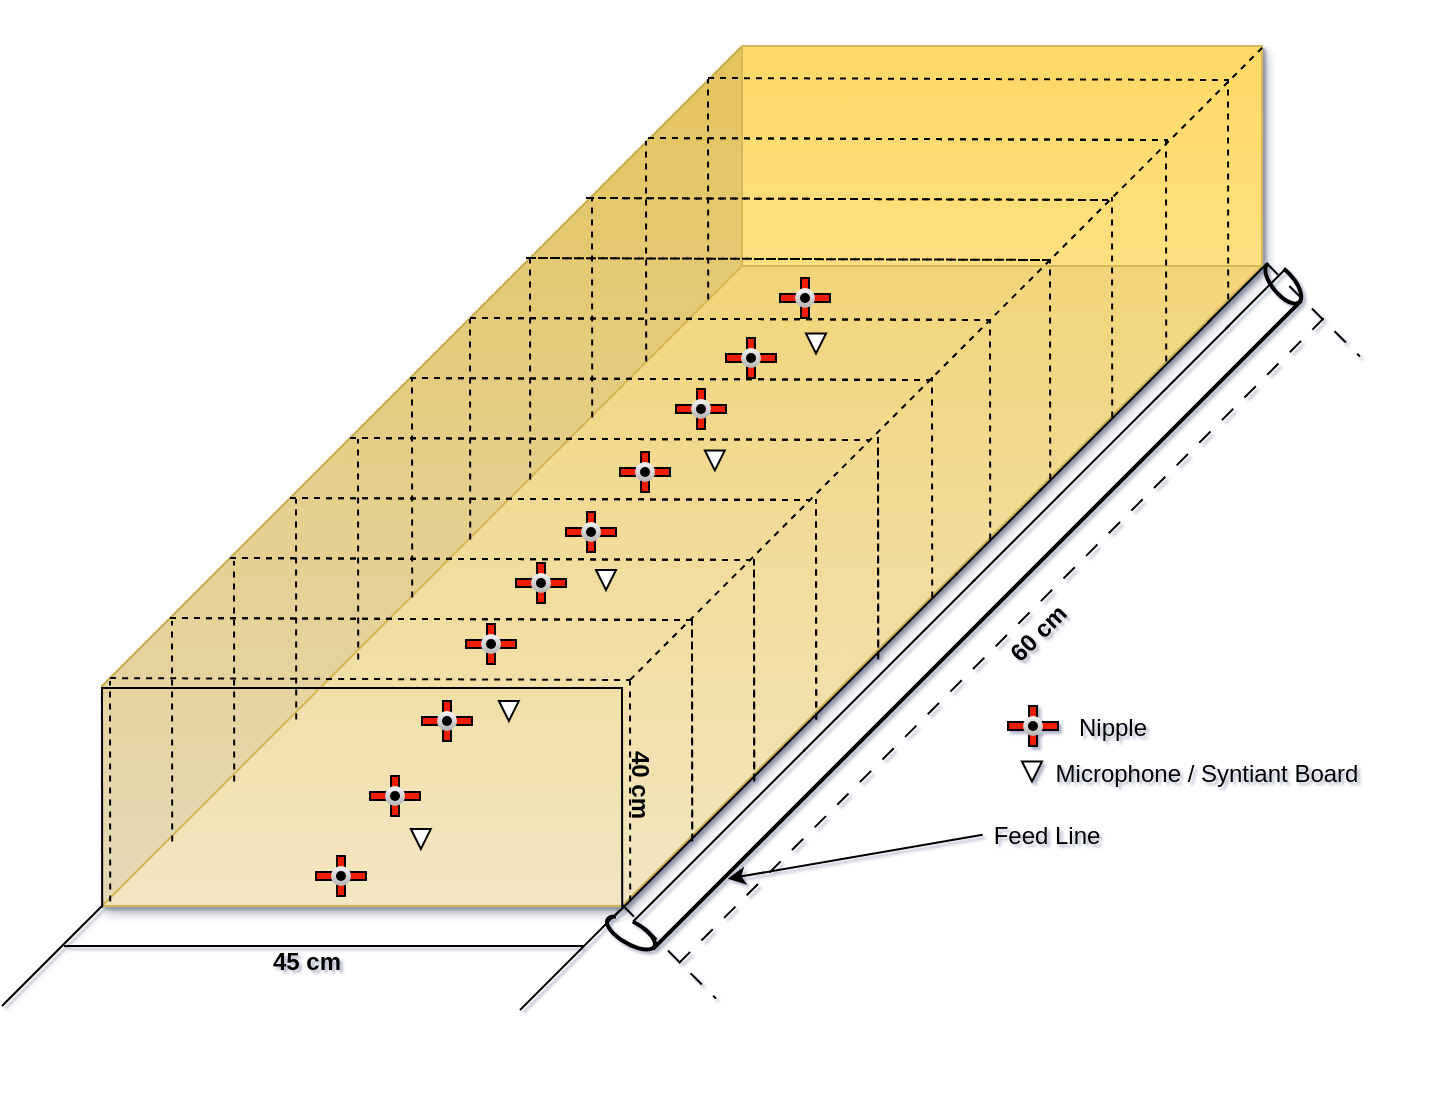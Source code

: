 <mxfile version="24.6.4" type="github">
  <diagram name="Page-1" id="SOSvXahRQ6l2BedBnHbG">
    <mxGraphModel dx="1985" dy="638" grid="1" gridSize="10" guides="1" tooltips="1" connect="1" arrows="1" fold="1" page="1" pageScale="1" pageWidth="850" pageHeight="1100" background="none" math="0" shadow="1">
      <root>
        <mxCell id="0" />
        <mxCell id="1" parent="0" />
        <mxCell id="860pqsq6lppdpDvW1BqC-2" value="&lt;div&gt;&lt;br&gt;&lt;/div&gt;&lt;div&gt;&lt;br&gt;&lt;/div&gt;&lt;div&gt;&lt;br&gt;&lt;/div&gt;&lt;div&gt;&lt;br&gt;&lt;/div&gt;" style="shape=cube;boundedLbl=1;backgroundOutline=1;darkOpacity=0.05;darkOpacity2=0.1;size=320;flipV=1;direction=east;textShadow=0;labelBorderColor=none;labelBackgroundColor=default;noLabel=1;html=1;whiteSpace=wrap;textOpacity=0;spacingTop=13;fillColor=#fff2cc;strokeColor=#d6b656;gradientColor=#ffd966;strokeWidth=1;shadow=1;fillStyle=auto;perimeterSpacing=0;" vertex="1" parent="1">
          <mxGeometry x="-470" y="110" width="580" height="430" as="geometry" />
        </mxCell>
        <mxCell id="860pqsq6lppdpDvW1BqC-8" value="" style="shape=partialRectangle;whiteSpace=wrap;html=1;right=0;top=0;bottom=0;fillColor=none;routingCenterX=-0.5;direction=south;rotation=-45;" vertex="1" parent="1">
          <mxGeometry x="-190" y="510" width="60" height="90" as="geometry" />
        </mxCell>
        <mxCell id="860pqsq6lppdpDvW1BqC-27" value="" style="shape=partialRectangle;whiteSpace=wrap;html=1;right=0;top=0;bottom=0;fillColor=none;routingCenterX=-0.5;direction=south;rotation=-45;" vertex="1" parent="1">
          <mxGeometry x="-147" y="467" width="60" height="90" as="geometry" />
        </mxCell>
        <mxCell id="860pqsq6lppdpDvW1BqC-28" value="" style="shape=partialRectangle;whiteSpace=wrap;html=1;right=0;top=0;bottom=0;fillColor=none;routingCenterX=-0.5;direction=south;rotation=-45;" vertex="1" parent="1">
          <mxGeometry x="-105" y="425" width="60" height="90" as="geometry" />
        </mxCell>
        <mxCell id="860pqsq6lppdpDvW1BqC-29" value="" style="shape=partialRectangle;whiteSpace=wrap;html=1;right=0;top=0;bottom=0;fillColor=none;routingCenterX=-0.5;direction=south;rotation=-45;" vertex="1" parent="1">
          <mxGeometry x="-62" y="382" width="60" height="90" as="geometry" />
        </mxCell>
        <mxCell id="860pqsq6lppdpDvW1BqC-30" value="" style="shape=partialRectangle;whiteSpace=wrap;html=1;right=0;top=0;bottom=0;fillColor=none;routingCenterX=-0.5;direction=south;rotation=-45;" vertex="1" parent="1">
          <mxGeometry x="-20" y="340" width="60" height="90" as="geometry" />
        </mxCell>
        <mxCell id="860pqsq6lppdpDvW1BqC-31" value="" style="shape=partialRectangle;whiteSpace=wrap;html=1;right=0;top=0;bottom=0;fillColor=none;routingCenterX=-0.5;direction=south;rotation=-45;" vertex="1" parent="1">
          <mxGeometry x="22" y="298" width="60" height="90" as="geometry" />
        </mxCell>
        <mxCell id="860pqsq6lppdpDvW1BqC-32" value="" style="shape=partialRectangle;whiteSpace=wrap;html=1;right=0;top=0;bottom=0;fillColor=none;routingCenterX=-0.5;direction=south;rotation=-45;" vertex="1" parent="1">
          <mxGeometry x="65" y="255" width="60" height="90" as="geometry" />
        </mxCell>
        <mxCell id="860pqsq6lppdpDvW1BqC-34" value="" style="shape=partialRectangle;whiteSpace=wrap;html=1;right=0;top=0;bottom=0;fillColor=none;routingCenterX=-0.5;direction=south;rotation=-45;" vertex="1" parent="1">
          <mxGeometry x="-181" y="513" width="60" height="90" as="geometry" />
        </mxCell>
        <mxCell id="860pqsq6lppdpDvW1BqC-35" value="" style="shape=partialRectangle;whiteSpace=wrap;html=1;right=0;top=0;bottom=0;fillColor=none;routingCenterX=-0.5;direction=south;rotation=-45;" vertex="1" parent="1">
          <mxGeometry x="-138" y="470" width="60" height="90" as="geometry" />
        </mxCell>
        <mxCell id="860pqsq6lppdpDvW1BqC-36" value="" style="shape=partialRectangle;whiteSpace=wrap;html=1;right=0;top=0;bottom=0;fillColor=none;routingCenterX=-0.5;direction=south;rotation=-45;" vertex="1" parent="1">
          <mxGeometry x="-96" y="428" width="60" height="90" as="geometry" />
        </mxCell>
        <mxCell id="860pqsq6lppdpDvW1BqC-37" value="" style="shape=partialRectangle;whiteSpace=wrap;html=1;right=0;top=0;bottom=0;fillColor=none;routingCenterX=-0.5;direction=south;rotation=-45;" vertex="1" parent="1">
          <mxGeometry x="-53" y="385" width="60" height="90" as="geometry" />
        </mxCell>
        <mxCell id="860pqsq6lppdpDvW1BqC-38" value="" style="shape=partialRectangle;whiteSpace=wrap;html=1;right=0;top=0;bottom=0;fillColor=none;routingCenterX=-0.5;direction=south;rotation=-45;" vertex="1" parent="1">
          <mxGeometry x="-11" y="343" width="60" height="90" as="geometry" />
        </mxCell>
        <mxCell id="860pqsq6lppdpDvW1BqC-39" value="" style="shape=partialRectangle;whiteSpace=wrap;html=1;right=0;top=0;bottom=0;fillColor=none;routingCenterX=-0.5;direction=south;rotation=-45;" vertex="1" parent="1">
          <mxGeometry x="31" y="301" width="60" height="90" as="geometry" />
        </mxCell>
        <mxCell id="860pqsq6lppdpDvW1BqC-40" value="" style="shape=partialRectangle;whiteSpace=wrap;html=1;right=0;top=0;bottom=0;fillColor=none;routingCenterX=-0.5;direction=south;rotation=-45;" vertex="1" parent="1">
          <mxGeometry x="74" y="258" width="60" height="90" as="geometry" />
        </mxCell>
        <mxCell id="860pqsq6lppdpDvW1BqC-41" value="" style="shape=partialRectangle;whiteSpace=wrap;html=1;right=0;top=0;bottom=0;fillColor=none;routingCenterX=-0.5;direction=south;rotation=-45;" vertex="1" parent="1">
          <mxGeometry x="119" y="223" width="41" height="93" as="geometry" />
        </mxCell>
        <mxCell id="860pqsq6lppdpDvW1BqC-42" value="" style="verticalLabelPosition=bottom;verticalAlign=top;html=1;shape=mxgraph.basic.arc;startAngle=0.225;endAngle=0.106;rotation=-60;strokeWidth=2;" vertex="1" parent="1">
          <mxGeometry x="-211" y="540" width="11" height="27" as="geometry" />
        </mxCell>
        <mxCell id="860pqsq6lppdpDvW1BqC-51" value="" style="shape=partialRectangle;whiteSpace=wrap;html=1;right=0;top=0;bottom=0;fillColor=none;routingCenterX=-0.5;direction=south;rotation=-45;" vertex="1" parent="1">
          <mxGeometry x="110" y="220" width="41" height="93" as="geometry" />
        </mxCell>
        <mxCell id="860pqsq6lppdpDvW1BqC-71" value="" style="verticalLabelPosition=bottom;verticalAlign=top;html=1;shape=mxgraph.basic.arc;startAngle=0.176;endAngle=0.019;rotation=-40;direction=east;flipV=0;flipH=0;fillColor=#000000;gradientColor=none;labelBorderColor=default;labelBackgroundColor=none;textShadow=0;fontStyle=0;strokeWidth=2;" vertex="1" parent="1">
          <mxGeometry x="115.15" y="216.37" width="11" height="24.68" as="geometry" />
        </mxCell>
        <mxCell id="860pqsq6lppdpDvW1BqC-81" value="" style="line;strokeWidth=2;html=1;rotation=-45;" vertex="1" parent="1">
          <mxGeometry x="-261.74" y="368.46" width="458.56" height="62" as="geometry" />
        </mxCell>
        <mxCell id="860pqsq6lppdpDvW1BqC-84" value="" style="endArrow=none;html=1;rounded=0;" edge="1" parent="1">
          <mxGeometry width="50" height="50" relative="1" as="geometry">
            <mxPoint x="-520" y="590" as="sourcePoint" />
            <mxPoint x="-470" y="540" as="targetPoint" />
          </mxGeometry>
        </mxCell>
        <mxCell id="860pqsq6lppdpDvW1BqC-87" value="" style="endArrow=none;html=1;rounded=0;" edge="1" parent="1">
          <mxGeometry width="50" height="50" relative="1" as="geometry">
            <mxPoint x="-261" y="592" as="sourcePoint" />
            <mxPoint x="-211" y="542" as="targetPoint" />
          </mxGeometry>
        </mxCell>
        <mxCell id="860pqsq6lppdpDvW1BqC-89" value="" style="endArrow=none;html=1;rounded=0;" edge="1" parent="1">
          <mxGeometry width="50" height="50" relative="1" as="geometry">
            <mxPoint x="-489" y="560" as="sourcePoint" />
            <mxPoint x="-229" y="560" as="targetPoint" />
          </mxGeometry>
        </mxCell>
        <mxCell id="860pqsq6lppdpDvW1BqC-90" value="&lt;b&gt;45 cm&lt;br&gt;&lt;/b&gt;" style="text;html=1;align=center;verticalAlign=middle;resizable=0;points=[];autosize=1;strokeColor=none;fillColor=none;" vertex="1" parent="1">
          <mxGeometry x="-398" y="553" width="60" height="30" as="geometry" />
        </mxCell>
        <mxCell id="860pqsq6lppdpDvW1BqC-92" value="" style="endArrow=none;html=1;rounded=0;entryX=0.707;entryY=0.996;entryDx=0;entryDy=0;entryPerimeter=0;" edge="1" parent="1">
          <mxGeometry width="50" height="50" relative="1" as="geometry">
            <mxPoint x="-209.89" y="540.74" as="sourcePoint" />
            <mxPoint x="-210.0" y="430.46" as="targetPoint" />
          </mxGeometry>
        </mxCell>
        <mxCell id="860pqsq6lppdpDvW1BqC-94" value="" style="endArrow=none;html=1;rounded=0;" edge="1" parent="1">
          <mxGeometry width="50" height="50" relative="1" as="geometry">
            <mxPoint x="-470" y="431" as="sourcePoint" />
            <mxPoint x="-210" y="431" as="targetPoint" />
          </mxGeometry>
        </mxCell>
        <mxCell id="860pqsq6lppdpDvW1BqC-95" value="" style="endArrow=none;html=1;rounded=0;entryX=0.707;entryY=0.996;entryDx=0;entryDy=0;entryPerimeter=0;" edge="1" parent="1">
          <mxGeometry width="50" height="50" relative="1" as="geometry">
            <mxPoint x="-469.89" y="540.74" as="sourcePoint" />
            <mxPoint x="-470.0" y="430.46" as="targetPoint" />
          </mxGeometry>
        </mxCell>
        <mxCell id="860pqsq6lppdpDvW1BqC-96" value="&lt;b&gt;40 cm&lt;br&gt;&lt;/b&gt;" style="text;html=1;align=center;verticalAlign=middle;resizable=0;points=[];autosize=1;strokeColor=none;fillColor=none;rotation=90;" vertex="1" parent="1">
          <mxGeometry x="-231" y="464" width="60" height="30" as="geometry" />
        </mxCell>
        <mxCell id="860pqsq6lppdpDvW1BqC-97" value="" style="line;strokeWidth=1;html=1;rotation=-45;dashed=1;dashPattern=8 8;" vertex="1" parent="1">
          <mxGeometry x="-248.74" y="375.46" width="458.56" height="62" as="geometry" />
        </mxCell>
        <mxCell id="860pqsq6lppdpDvW1BqC-98" value="" style="line;strokeWidth=1;html=1;rotation=-45;dashed=1;dashPattern=8 8;direction=south;" vertex="1" parent="1">
          <mxGeometry x="-244.74" y="529.99" width="116.8" height="66" as="geometry" />
        </mxCell>
        <mxCell id="860pqsq6lppdpDvW1BqC-99" value="" style="line;strokeWidth=1;html=1;rotation=-45;dashed=1;dashPattern=8 8;direction=south;" vertex="1" parent="1">
          <mxGeometry x="77.26" y="208.99" width="116.8" height="66" as="geometry" />
        </mxCell>
        <mxCell id="860pqsq6lppdpDvW1BqC-100" value="&lt;b&gt;60 cm&lt;br&gt;&lt;/b&gt;" style="text;html=1;align=center;verticalAlign=middle;resizable=0;points=[];autosize=1;strokeColor=none;fillColor=none;rotation=-45;" vertex="1" parent="1">
          <mxGeometry x="-32" y="389" width="60" height="30" as="geometry" />
        </mxCell>
        <mxCell id="860pqsq6lppdpDvW1BqC-104" value="" style="endArrow=none;html=1;rounded=0;dashed=1;entryX=0;entryY=0.5;entryDx=0;entryDy=0;entryPerimeter=0;exitX=0.007;exitY=0.265;exitDx=0;exitDy=0;exitPerimeter=0;" edge="1" parent="1" source="860pqsq6lppdpDvW1BqC-2" target="860pqsq6lppdpDvW1BqC-127">
          <mxGeometry width="50" height="50" relative="1" as="geometry">
            <mxPoint x="-462" y="424" as="sourcePoint" />
            <mxPoint x="-331" y="424" as="targetPoint" />
          </mxGeometry>
        </mxCell>
        <mxCell id="860pqsq6lppdpDvW1BqC-127" value="" style="line;strokeWidth=1;html=1;rotation=-45;dashed=1;" vertex="1" parent="1">
          <mxGeometry x="-271.57" y="237.66" width="447.82" height="62" as="geometry" />
        </mxCell>
        <mxCell id="860pqsq6lppdpDvW1BqC-128" value="" style="endArrow=none;html=1;rounded=0;entryX=0.707;entryY=0.996;entryDx=0;entryDy=0;entryPerimeter=0;dashed=1;" edge="1" parent="1">
          <mxGeometry width="50" height="50" relative="1" as="geometry">
            <mxPoint x="-205.89" y="537.74" as="sourcePoint" />
            <mxPoint x="-206.0" y="427.46" as="targetPoint" />
          </mxGeometry>
        </mxCell>
        <mxCell id="860pqsq6lppdpDvW1BqC-129" value="" style="endArrow=none;html=1;rounded=0;dashed=1;entryX=0;entryY=0.5;entryDx=0;entryDy=0;entryPerimeter=0;exitX=0.007;exitY=0.265;exitDx=0;exitDy=0;exitPerimeter=0;" edge="1" parent="1">
          <mxGeometry width="50" height="50" relative="1" as="geometry">
            <mxPoint x="-436" y="396" as="sourcePoint" />
            <mxPoint x="-176" y="397" as="targetPoint" />
          </mxGeometry>
        </mxCell>
        <mxCell id="860pqsq6lppdpDvW1BqC-131" value="" style="endArrow=none;html=1;rounded=0;dashed=1;entryX=0;entryY=0.5;entryDx=0;entryDy=0;entryPerimeter=0;exitX=0.007;exitY=0.265;exitDx=0;exitDy=0;exitPerimeter=0;" edge="1" parent="1">
          <mxGeometry width="50" height="50" relative="1" as="geometry">
            <mxPoint x="-436" y="396" as="sourcePoint" />
            <mxPoint x="-176" y="397" as="targetPoint" />
          </mxGeometry>
        </mxCell>
        <mxCell id="860pqsq6lppdpDvW1BqC-132" value="" style="endArrow=none;html=1;rounded=0;dashed=1;entryX=0;entryY=0.5;entryDx=0;entryDy=0;entryPerimeter=0;exitX=0.007;exitY=0.265;exitDx=0;exitDy=0;exitPerimeter=0;" edge="1" parent="1">
          <mxGeometry width="50" height="50" relative="1" as="geometry">
            <mxPoint x="-406" y="366" as="sourcePoint" />
            <mxPoint x="-146" y="367" as="targetPoint" />
          </mxGeometry>
        </mxCell>
        <mxCell id="860pqsq6lppdpDvW1BqC-133" value="" style="endArrow=none;html=1;rounded=0;dashed=1;entryX=0;entryY=0.5;entryDx=0;entryDy=0;entryPerimeter=0;exitX=0.007;exitY=0.265;exitDx=0;exitDy=0;exitPerimeter=0;" edge="1" parent="1">
          <mxGeometry width="50" height="50" relative="1" as="geometry">
            <mxPoint x="-406" y="366" as="sourcePoint" />
            <mxPoint x="-146" y="367" as="targetPoint" />
          </mxGeometry>
        </mxCell>
        <mxCell id="860pqsq6lppdpDvW1BqC-134" value="" style="endArrow=none;html=1;rounded=0;dashed=1;entryX=0;entryY=0.5;entryDx=0;entryDy=0;entryPerimeter=0;exitX=0.007;exitY=0.265;exitDx=0;exitDy=0;exitPerimeter=0;" edge="1" parent="1">
          <mxGeometry width="50" height="50" relative="1" as="geometry">
            <mxPoint x="-376" y="336" as="sourcePoint" />
            <mxPoint x="-116" y="337" as="targetPoint" />
          </mxGeometry>
        </mxCell>
        <mxCell id="860pqsq6lppdpDvW1BqC-135" value="" style="endArrow=none;html=1;rounded=0;dashed=1;entryX=0;entryY=0.5;entryDx=0;entryDy=0;entryPerimeter=0;exitX=0.007;exitY=0.265;exitDx=0;exitDy=0;exitPerimeter=0;" edge="1" parent="1">
          <mxGeometry width="50" height="50" relative="1" as="geometry">
            <mxPoint x="-376" y="336" as="sourcePoint" />
            <mxPoint x="-116" y="337" as="targetPoint" />
          </mxGeometry>
        </mxCell>
        <mxCell id="860pqsq6lppdpDvW1BqC-136" value="" style="endArrow=none;html=1;rounded=0;dashed=1;entryX=0;entryY=0.5;entryDx=0;entryDy=0;entryPerimeter=0;exitX=0.007;exitY=0.265;exitDx=0;exitDy=0;exitPerimeter=0;" edge="1" parent="1">
          <mxGeometry width="50" height="50" relative="1" as="geometry">
            <mxPoint x="-346" y="306" as="sourcePoint" />
            <mxPoint x="-86" y="307" as="targetPoint" />
          </mxGeometry>
        </mxCell>
        <mxCell id="860pqsq6lppdpDvW1BqC-137" value="" style="endArrow=none;html=1;rounded=0;dashed=1;entryX=0;entryY=0.5;entryDx=0;entryDy=0;entryPerimeter=0;exitX=0.007;exitY=0.265;exitDx=0;exitDy=0;exitPerimeter=0;" edge="1" parent="1">
          <mxGeometry width="50" height="50" relative="1" as="geometry">
            <mxPoint x="-346" y="306" as="sourcePoint" />
            <mxPoint x="-86" y="307" as="targetPoint" />
          </mxGeometry>
        </mxCell>
        <mxCell id="860pqsq6lppdpDvW1BqC-138" value="" style="endArrow=none;html=1;rounded=0;dashed=1;entryX=0;entryY=0.5;entryDx=0;entryDy=0;entryPerimeter=0;exitX=0.007;exitY=0.265;exitDx=0;exitDy=0;exitPerimeter=0;" edge="1" parent="1">
          <mxGeometry width="50" height="50" relative="1" as="geometry">
            <mxPoint x="-316" y="276" as="sourcePoint" />
            <mxPoint x="-56" y="277" as="targetPoint" />
          </mxGeometry>
        </mxCell>
        <mxCell id="860pqsq6lppdpDvW1BqC-139" value="" style="endArrow=none;html=1;rounded=0;dashed=1;entryX=0;entryY=0.5;entryDx=0;entryDy=0;entryPerimeter=0;exitX=0.007;exitY=0.265;exitDx=0;exitDy=0;exitPerimeter=0;" edge="1" parent="1">
          <mxGeometry width="50" height="50" relative="1" as="geometry">
            <mxPoint x="-316" y="276" as="sourcePoint" />
            <mxPoint x="-56" y="277" as="targetPoint" />
          </mxGeometry>
        </mxCell>
        <mxCell id="860pqsq6lppdpDvW1BqC-140" value="" style="endArrow=none;html=1;rounded=0;dashed=1;entryX=0;entryY=0.5;entryDx=0;entryDy=0;entryPerimeter=0;exitX=0.007;exitY=0.265;exitDx=0;exitDy=0;exitPerimeter=0;" edge="1" parent="1">
          <mxGeometry width="50" height="50" relative="1" as="geometry">
            <mxPoint x="-286" y="246" as="sourcePoint" />
            <mxPoint x="-26" y="247" as="targetPoint" />
          </mxGeometry>
        </mxCell>
        <mxCell id="860pqsq6lppdpDvW1BqC-141" value="" style="endArrow=none;html=1;rounded=0;dashed=1;entryX=0;entryY=0.5;entryDx=0;entryDy=0;entryPerimeter=0;exitX=0.007;exitY=0.265;exitDx=0;exitDy=0;exitPerimeter=0;" edge="1" parent="1">
          <mxGeometry width="50" height="50" relative="1" as="geometry">
            <mxPoint x="-286" y="246" as="sourcePoint" />
            <mxPoint x="-26" y="247" as="targetPoint" />
          </mxGeometry>
        </mxCell>
        <mxCell id="860pqsq6lppdpDvW1BqC-142" value="" style="endArrow=none;html=1;rounded=0;dashed=1;entryX=0;entryY=0.5;entryDx=0;entryDy=0;entryPerimeter=0;exitX=0.007;exitY=0.265;exitDx=0;exitDy=0;exitPerimeter=0;" edge="1" parent="1">
          <mxGeometry width="50" height="50" relative="1" as="geometry">
            <mxPoint x="-256" y="216" as="sourcePoint" />
            <mxPoint x="4" y="217" as="targetPoint" />
          </mxGeometry>
        </mxCell>
        <mxCell id="860pqsq6lppdpDvW1BqC-143" value="" style="endArrow=none;html=1;rounded=0;dashed=1;entryX=0;entryY=0.5;entryDx=0;entryDy=0;entryPerimeter=0;exitX=0.007;exitY=0.265;exitDx=0;exitDy=0;exitPerimeter=0;" edge="1" parent="1">
          <mxGeometry width="50" height="50" relative="1" as="geometry">
            <mxPoint x="-258" y="216" as="sourcePoint" />
            <mxPoint x="2" y="217" as="targetPoint" />
          </mxGeometry>
        </mxCell>
        <mxCell id="860pqsq6lppdpDvW1BqC-144" value="" style="endArrow=none;html=1;rounded=0;dashed=1;entryX=0;entryY=0.5;entryDx=0;entryDy=0;entryPerimeter=0;exitX=0.007;exitY=0.265;exitDx=0;exitDy=0;exitPerimeter=0;" edge="1" parent="1">
          <mxGeometry width="50" height="50" relative="1" as="geometry">
            <mxPoint x="-228" y="186" as="sourcePoint" />
            <mxPoint x="32" y="187" as="targetPoint" />
          </mxGeometry>
        </mxCell>
        <mxCell id="860pqsq6lppdpDvW1BqC-147" value="" style="endArrow=none;html=1;rounded=0;dashed=1;entryX=0;entryY=0.5;entryDx=0;entryDy=0;entryPerimeter=0;exitX=0.007;exitY=0.265;exitDx=0;exitDy=0;exitPerimeter=0;" edge="1" parent="1">
          <mxGeometry width="50" height="50" relative="1" as="geometry">
            <mxPoint x="-227" y="186" as="sourcePoint" />
            <mxPoint x="33" y="187" as="targetPoint" />
          </mxGeometry>
        </mxCell>
        <mxCell id="860pqsq6lppdpDvW1BqC-148" value="" style="endArrow=none;html=1;rounded=0;dashed=1;entryX=0;entryY=0.5;entryDx=0;entryDy=0;entryPerimeter=0;exitX=0.007;exitY=0.265;exitDx=0;exitDy=0;exitPerimeter=0;" edge="1" parent="1">
          <mxGeometry width="50" height="50" relative="1" as="geometry">
            <mxPoint x="-197" y="156" as="sourcePoint" />
            <mxPoint x="63" y="157" as="targetPoint" />
          </mxGeometry>
        </mxCell>
        <mxCell id="860pqsq6lppdpDvW1BqC-151" value="" style="endArrow=none;html=1;rounded=0;dashed=1;entryX=0;entryY=0.5;entryDx=0;entryDy=0;entryPerimeter=0;exitX=0.007;exitY=0.265;exitDx=0;exitDy=0;exitPerimeter=0;" edge="1" parent="1">
          <mxGeometry width="50" height="50" relative="1" as="geometry">
            <mxPoint x="-197" y="156" as="sourcePoint" />
            <mxPoint x="63" y="157" as="targetPoint" />
          </mxGeometry>
        </mxCell>
        <mxCell id="860pqsq6lppdpDvW1BqC-152" value="" style="endArrow=none;html=1;rounded=0;dashed=1;entryX=0;entryY=0.5;entryDx=0;entryDy=0;entryPerimeter=0;exitX=0.007;exitY=0.265;exitDx=0;exitDy=0;exitPerimeter=0;" edge="1" parent="1">
          <mxGeometry width="50" height="50" relative="1" as="geometry">
            <mxPoint x="-167" y="126" as="sourcePoint" />
            <mxPoint x="93" y="127" as="targetPoint" />
          </mxGeometry>
        </mxCell>
        <mxCell id="860pqsq6lppdpDvW1BqC-155" value="" style="endArrow=none;html=1;rounded=0;entryX=0.707;entryY=0.996;entryDx=0;entryDy=0;entryPerimeter=0;dashed=1;" edge="1" parent="1">
          <mxGeometry width="50" height="50" relative="1" as="geometry">
            <mxPoint x="-174.89" y="506.74" as="sourcePoint" />
            <mxPoint x="-175.0" y="396.46" as="targetPoint" />
          </mxGeometry>
        </mxCell>
        <mxCell id="860pqsq6lppdpDvW1BqC-160" value="" style="endArrow=none;html=1;rounded=0;entryX=0.707;entryY=0.996;entryDx=0;entryDy=0;entryPerimeter=0;dashed=1;" edge="1" parent="1">
          <mxGeometry width="50" height="50" relative="1" as="geometry">
            <mxPoint x="-174.89" y="507.74" as="sourcePoint" />
            <mxPoint x="-175.0" y="397.46" as="targetPoint" />
          </mxGeometry>
        </mxCell>
        <mxCell id="860pqsq6lppdpDvW1BqC-161" value="" style="endArrow=none;html=1;rounded=0;entryX=0.707;entryY=0.996;entryDx=0;entryDy=0;entryPerimeter=0;dashed=1;" edge="1" parent="1">
          <mxGeometry width="50" height="50" relative="1" as="geometry">
            <mxPoint x="-143.89" y="476.74" as="sourcePoint" />
            <mxPoint x="-144.0" y="366.46" as="targetPoint" />
          </mxGeometry>
        </mxCell>
        <mxCell id="860pqsq6lppdpDvW1BqC-164" value="" style="endArrow=none;html=1;rounded=0;entryX=0.707;entryY=0.996;entryDx=0;entryDy=0;entryPerimeter=0;dashed=1;" edge="1" parent="1">
          <mxGeometry width="50" height="50" relative="1" as="geometry">
            <mxPoint x="-143.89" y="477.74" as="sourcePoint" />
            <mxPoint x="-144.0" y="367.46" as="targetPoint" />
          </mxGeometry>
        </mxCell>
        <mxCell id="860pqsq6lppdpDvW1BqC-165" value="" style="endArrow=none;html=1;rounded=0;entryX=0.707;entryY=0.996;entryDx=0;entryDy=0;entryPerimeter=0;dashed=1;" edge="1" parent="1">
          <mxGeometry width="50" height="50" relative="1" as="geometry">
            <mxPoint x="-112.89" y="446.74" as="sourcePoint" />
            <mxPoint x="-113.0" y="336.46" as="targetPoint" />
          </mxGeometry>
        </mxCell>
        <mxCell id="860pqsq6lppdpDvW1BqC-174" value="" style="endArrow=none;html=1;rounded=0;entryX=0.707;entryY=0.996;entryDx=0;entryDy=0;entryPerimeter=0;dashed=1;" edge="1" parent="1">
          <mxGeometry width="50" height="50" relative="1" as="geometry">
            <mxPoint x="-112.89" y="446.74" as="sourcePoint" />
            <mxPoint x="-113.0" y="336.46" as="targetPoint" />
          </mxGeometry>
        </mxCell>
        <mxCell id="860pqsq6lppdpDvW1BqC-175" value="" style="endArrow=none;html=1;rounded=0;entryX=0.707;entryY=0.996;entryDx=0;entryDy=0;entryPerimeter=0;dashed=1;" edge="1" parent="1">
          <mxGeometry width="50" height="50" relative="1" as="geometry">
            <mxPoint x="-81.89" y="415.74" as="sourcePoint" />
            <mxPoint x="-82.0" y="305.46" as="targetPoint" />
          </mxGeometry>
        </mxCell>
        <mxCell id="860pqsq6lppdpDvW1BqC-176" value="" style="endArrow=none;html=1;rounded=0;entryX=0.707;entryY=0.996;entryDx=0;entryDy=0;entryPerimeter=0;dashed=1;" edge="1" parent="1">
          <mxGeometry width="50" height="50" relative="1" as="geometry">
            <mxPoint x="-81.89" y="416.74" as="sourcePoint" />
            <mxPoint x="-82.0" y="306.46" as="targetPoint" />
          </mxGeometry>
        </mxCell>
        <mxCell id="860pqsq6lppdpDvW1BqC-178" value="" style="endArrow=none;html=1;rounded=0;entryX=0.707;entryY=0.996;entryDx=0;entryDy=0;entryPerimeter=0;dashed=1;" edge="1" parent="1">
          <mxGeometry width="50" height="50" relative="1" as="geometry">
            <mxPoint x="-54.89" y="385.74" as="sourcePoint" />
            <mxPoint x="-55.0" y="275.46" as="targetPoint" />
          </mxGeometry>
        </mxCell>
        <mxCell id="860pqsq6lppdpDvW1BqC-180" value="" style="endArrow=none;html=1;rounded=0;entryX=0.707;entryY=0.996;entryDx=0;entryDy=0;entryPerimeter=0;dashed=1;" edge="1" parent="1">
          <mxGeometry width="50" height="50" relative="1" as="geometry">
            <mxPoint x="-25.89" y="356.74" as="sourcePoint" />
            <mxPoint x="-26.0" y="246.46" as="targetPoint" />
          </mxGeometry>
        </mxCell>
        <mxCell id="860pqsq6lppdpDvW1BqC-182" value="" style="endArrow=none;html=1;rounded=0;entryX=0.707;entryY=0.996;entryDx=0;entryDy=0;entryPerimeter=0;dashed=1;" edge="1" parent="1">
          <mxGeometry width="50" height="50" relative="1" as="geometry">
            <mxPoint x="4.11" y="326.74" as="sourcePoint" />
            <mxPoint x="4.0" y="216.46" as="targetPoint" />
          </mxGeometry>
        </mxCell>
        <mxCell id="860pqsq6lppdpDvW1BqC-183" value="" style="endArrow=none;html=1;rounded=0;entryX=0.707;entryY=0.996;entryDx=0;entryDy=0;entryPerimeter=0;dashed=1;" edge="1" parent="1">
          <mxGeometry width="50" height="50" relative="1" as="geometry">
            <mxPoint x="35.11" y="295.74" as="sourcePoint" />
            <mxPoint x="35.0" y="185.46" as="targetPoint" />
          </mxGeometry>
        </mxCell>
        <mxCell id="860pqsq6lppdpDvW1BqC-184" value="" style="endArrow=none;html=1;rounded=0;entryX=0.707;entryY=0.996;entryDx=0;entryDy=0;entryPerimeter=0;dashed=1;" edge="1" parent="1">
          <mxGeometry width="50" height="50" relative="1" as="geometry">
            <mxPoint x="62.11" y="267.74" as="sourcePoint" />
            <mxPoint x="62.0" y="157.46" as="targetPoint" />
          </mxGeometry>
        </mxCell>
        <mxCell id="860pqsq6lppdpDvW1BqC-185" value="" style="endArrow=none;html=1;rounded=0;entryX=0.707;entryY=0.996;entryDx=0;entryDy=0;entryPerimeter=0;dashed=1;" edge="1" parent="1">
          <mxGeometry width="50" height="50" relative="1" as="geometry">
            <mxPoint x="93.11" y="236.74" as="sourcePoint" />
            <mxPoint x="93.0" y="126.46" as="targetPoint" />
          </mxGeometry>
        </mxCell>
        <mxCell id="860pqsq6lppdpDvW1BqC-199" value="" style="endArrow=none;html=1;rounded=0;entryX=0.707;entryY=0.996;entryDx=0;entryDy=0;entryPerimeter=0;dashed=1;" edge="1" parent="1">
          <mxGeometry width="50" height="50" relative="1" as="geometry">
            <mxPoint x="-465.89" y="537.74" as="sourcePoint" />
            <mxPoint x="-466.0" y="427.46" as="targetPoint" />
          </mxGeometry>
        </mxCell>
        <mxCell id="860pqsq6lppdpDvW1BqC-200" value="" style="endArrow=none;html=1;rounded=0;entryX=0.707;entryY=0.996;entryDx=0;entryDy=0;entryPerimeter=0;dashed=1;" edge="1" parent="1">
          <mxGeometry width="50" height="50" relative="1" as="geometry">
            <mxPoint x="-434.89" y="507.74" as="sourcePoint" />
            <mxPoint x="-435.0" y="397.46" as="targetPoint" />
          </mxGeometry>
        </mxCell>
        <mxCell id="860pqsq6lppdpDvW1BqC-201" value="" style="endArrow=none;html=1;rounded=0;entryX=0.707;entryY=0.996;entryDx=0;entryDy=0;entryPerimeter=0;dashed=1;" edge="1" parent="1">
          <mxGeometry width="50" height="50" relative="1" as="geometry">
            <mxPoint x="-403.89" y="477.74" as="sourcePoint" />
            <mxPoint x="-404.0" y="367.46" as="targetPoint" />
          </mxGeometry>
        </mxCell>
        <mxCell id="860pqsq6lppdpDvW1BqC-202" value="" style="endArrow=none;html=1;rounded=0;entryX=0.707;entryY=0.996;entryDx=0;entryDy=0;entryPerimeter=0;dashed=1;" edge="1" parent="1">
          <mxGeometry width="50" height="50" relative="1" as="geometry">
            <mxPoint x="-372.89" y="446.74" as="sourcePoint" />
            <mxPoint x="-373.0" y="336.46" as="targetPoint" />
          </mxGeometry>
        </mxCell>
        <mxCell id="860pqsq6lppdpDvW1BqC-203" value="" style="endArrow=none;html=1;rounded=0;entryX=0.707;entryY=0.996;entryDx=0;entryDy=0;entryPerimeter=0;dashed=1;" edge="1" parent="1">
          <mxGeometry width="50" height="50" relative="1" as="geometry">
            <mxPoint x="-341.89" y="416.74" as="sourcePoint" />
            <mxPoint x="-342.0" y="306.46" as="targetPoint" />
          </mxGeometry>
        </mxCell>
        <mxCell id="860pqsq6lppdpDvW1BqC-204" value="" style="endArrow=none;html=1;rounded=0;entryX=0.707;entryY=0.996;entryDx=0;entryDy=0;entryPerimeter=0;dashed=1;" edge="1" parent="1">
          <mxGeometry width="50" height="50" relative="1" as="geometry">
            <mxPoint x="-314.89" y="385.74" as="sourcePoint" />
            <mxPoint x="-315.0" y="275.46" as="targetPoint" />
          </mxGeometry>
        </mxCell>
        <mxCell id="860pqsq6lppdpDvW1BqC-205" value="" style="endArrow=none;html=1;rounded=0;entryX=0.707;entryY=0.996;entryDx=0;entryDy=0;entryPerimeter=0;dashed=1;" edge="1" parent="1">
          <mxGeometry width="50" height="50" relative="1" as="geometry">
            <mxPoint x="-285.89" y="356.74" as="sourcePoint" />
            <mxPoint x="-286.0" y="246.46" as="targetPoint" />
          </mxGeometry>
        </mxCell>
        <mxCell id="860pqsq6lppdpDvW1BqC-206" value="" style="endArrow=none;html=1;rounded=0;entryX=0.707;entryY=0.996;entryDx=0;entryDy=0;entryPerimeter=0;dashed=1;" edge="1" parent="1">
          <mxGeometry width="50" height="50" relative="1" as="geometry">
            <mxPoint x="-255.89" y="326.74" as="sourcePoint" />
            <mxPoint x="-256.0" y="216.46" as="targetPoint" />
          </mxGeometry>
        </mxCell>
        <mxCell id="860pqsq6lppdpDvW1BqC-207" value="" style="endArrow=none;html=1;rounded=0;entryX=0.707;entryY=0.996;entryDx=0;entryDy=0;entryPerimeter=0;dashed=1;" edge="1" parent="1">
          <mxGeometry width="50" height="50" relative="1" as="geometry">
            <mxPoint x="-224.89" y="295.74" as="sourcePoint" />
            <mxPoint x="-225.0" y="185.46" as="targetPoint" />
          </mxGeometry>
        </mxCell>
        <mxCell id="860pqsq6lppdpDvW1BqC-208" value="" style="endArrow=none;html=1;rounded=0;entryX=0.707;entryY=0.996;entryDx=0;entryDy=0;entryPerimeter=0;dashed=1;" edge="1" parent="1">
          <mxGeometry width="50" height="50" relative="1" as="geometry">
            <mxPoint x="-197.89" y="267.74" as="sourcePoint" />
            <mxPoint x="-198.0" y="157.46" as="targetPoint" />
          </mxGeometry>
        </mxCell>
        <mxCell id="860pqsq6lppdpDvW1BqC-209" value="" style="endArrow=none;html=1;rounded=0;entryX=0.707;entryY=0.996;entryDx=0;entryDy=0;entryPerimeter=0;dashed=1;" edge="1" parent="1">
          <mxGeometry width="50" height="50" relative="1" as="geometry">
            <mxPoint x="-166.89" y="236.74" as="sourcePoint" />
            <mxPoint x="-167.0" y="126.46" as="targetPoint" />
          </mxGeometry>
        </mxCell>
        <mxCell id="860pqsq6lppdpDvW1BqC-225" value="" style="group" vertex="1" connectable="0" parent="1">
          <mxGeometry x="-363" y="515" width="25" height="20" as="geometry" />
        </mxCell>
        <mxCell id="860pqsq6lppdpDvW1BqC-213" value="" style="shape=cross;whiteSpace=wrap;html=1;fillColor=#ee1d00;movable=1;resizable=1;rotatable=1;deletable=1;editable=1;locked=0;connectable=1;" vertex="1" parent="860pqsq6lppdpDvW1BqC-225">
          <mxGeometry width="25" height="20" as="geometry" />
        </mxCell>
        <mxCell id="860pqsq6lppdpDvW1BqC-222" value="" style="ellipse;whiteSpace=wrap;html=1;aspect=fixed;fillColor=#f5f5f5;gradientColor=#b3b3b3;strokeColor=none;movable=1;resizable=1;rotatable=1;deletable=1;editable=1;locked=0;connectable=1;" vertex="1" parent="860pqsq6lppdpDvW1BqC-225">
          <mxGeometry x="7.5" y="5" width="10" height="10" as="geometry" />
        </mxCell>
        <mxCell id="860pqsq6lppdpDvW1BqC-224" value="" style="ellipse;whiteSpace=wrap;html=1;aspect=fixed;fillColor=#000000;gradientColor=none;strokeColor=none;movable=1;resizable=1;rotatable=1;deletable=1;editable=1;locked=0;connectable=1;" vertex="1" parent="860pqsq6lppdpDvW1BqC-225">
          <mxGeometry x="10" y="7.5" width="5" height="5" as="geometry" />
        </mxCell>
        <mxCell id="860pqsq6lppdpDvW1BqC-226" value="" style="group" vertex="1" connectable="0" parent="1">
          <mxGeometry x="-336" y="475" width="25" height="20" as="geometry" />
        </mxCell>
        <mxCell id="860pqsq6lppdpDvW1BqC-227" value="" style="shape=cross;whiteSpace=wrap;html=1;fillColor=#ee1d00;movable=1;resizable=1;rotatable=1;deletable=1;editable=1;locked=0;connectable=1;" vertex="1" parent="860pqsq6lppdpDvW1BqC-226">
          <mxGeometry width="25" height="20" as="geometry" />
        </mxCell>
        <mxCell id="860pqsq6lppdpDvW1BqC-228" value="" style="ellipse;whiteSpace=wrap;html=1;aspect=fixed;fillColor=#f5f5f5;gradientColor=#b3b3b3;strokeColor=none;movable=1;resizable=1;rotatable=1;deletable=1;editable=1;locked=0;connectable=1;" vertex="1" parent="860pqsq6lppdpDvW1BqC-226">
          <mxGeometry x="7.5" y="5" width="10" height="10" as="geometry" />
        </mxCell>
        <mxCell id="860pqsq6lppdpDvW1BqC-229" value="" style="ellipse;whiteSpace=wrap;html=1;aspect=fixed;fillColor=#000000;gradientColor=none;strokeColor=none;movable=1;resizable=1;rotatable=1;deletable=1;editable=1;locked=0;connectable=1;" vertex="1" parent="860pqsq6lppdpDvW1BqC-226">
          <mxGeometry x="10" y="7.5" width="5" height="5" as="geometry" />
        </mxCell>
        <mxCell id="860pqsq6lppdpDvW1BqC-254" value="" style="group" vertex="1" connectable="0" parent="1">
          <mxGeometry x="-263" y="368.46" width="25" height="20" as="geometry" />
        </mxCell>
        <mxCell id="860pqsq6lppdpDvW1BqC-255" value="" style="shape=cross;whiteSpace=wrap;html=1;fillColor=#ee1d00;movable=1;resizable=1;rotatable=1;deletable=1;editable=1;locked=0;connectable=1;" vertex="1" parent="860pqsq6lppdpDvW1BqC-254">
          <mxGeometry width="25" height="20" as="geometry" />
        </mxCell>
        <mxCell id="860pqsq6lppdpDvW1BqC-256" value="" style="ellipse;whiteSpace=wrap;html=1;aspect=fixed;fillColor=#f5f5f5;gradientColor=#b3b3b3;strokeColor=none;movable=1;resizable=1;rotatable=1;deletable=1;editable=1;locked=0;connectable=1;" vertex="1" parent="860pqsq6lppdpDvW1BqC-254">
          <mxGeometry x="7.5" y="5" width="10" height="10" as="geometry" />
        </mxCell>
        <mxCell id="860pqsq6lppdpDvW1BqC-257" value="" style="ellipse;whiteSpace=wrap;html=1;aspect=fixed;fillColor=#000000;gradientColor=none;strokeColor=none;movable=1;resizable=1;rotatable=1;deletable=1;editable=1;locked=0;connectable=1;" vertex="1" parent="860pqsq6lppdpDvW1BqC-254">
          <mxGeometry x="10" y="7.5" width="5" height="5" as="geometry" />
        </mxCell>
        <mxCell id="860pqsq6lppdpDvW1BqC-258" value="" style="group" vertex="1" connectable="0" parent="1">
          <mxGeometry x="-310" y="437.46" width="25" height="20" as="geometry" />
        </mxCell>
        <mxCell id="860pqsq6lppdpDvW1BqC-259" value="" style="shape=cross;whiteSpace=wrap;html=1;fillColor=#ee1d00;movable=1;resizable=1;rotatable=1;deletable=1;editable=1;locked=0;connectable=1;" vertex="1" parent="860pqsq6lppdpDvW1BqC-258">
          <mxGeometry width="25" height="20" as="geometry" />
        </mxCell>
        <mxCell id="860pqsq6lppdpDvW1BqC-260" value="" style="ellipse;whiteSpace=wrap;html=1;aspect=fixed;fillColor=#f5f5f5;gradientColor=#b3b3b3;strokeColor=none;movable=1;resizable=1;rotatable=1;deletable=1;editable=1;locked=0;connectable=1;" vertex="1" parent="860pqsq6lppdpDvW1BqC-258">
          <mxGeometry x="7.5" y="5" width="10" height="10" as="geometry" />
        </mxCell>
        <mxCell id="860pqsq6lppdpDvW1BqC-261" value="" style="ellipse;whiteSpace=wrap;html=1;aspect=fixed;fillColor=#000000;gradientColor=none;strokeColor=none;movable=1;resizable=1;rotatable=1;deletable=1;editable=1;locked=0;connectable=1;" vertex="1" parent="860pqsq6lppdpDvW1BqC-258">
          <mxGeometry x="10" y="7.5" width="5" height="5" as="geometry" />
        </mxCell>
        <mxCell id="860pqsq6lppdpDvW1BqC-266" value="" style="group" vertex="1" connectable="0" parent="1">
          <mxGeometry x="-288" y="399" width="25" height="20" as="geometry" />
        </mxCell>
        <mxCell id="860pqsq6lppdpDvW1BqC-267" value="" style="shape=cross;whiteSpace=wrap;html=1;fillColor=#ee1d00;movable=1;resizable=1;rotatable=1;deletable=1;editable=1;locked=0;connectable=1;" vertex="1" parent="860pqsq6lppdpDvW1BqC-266">
          <mxGeometry width="25" height="20" as="geometry" />
        </mxCell>
        <mxCell id="860pqsq6lppdpDvW1BqC-268" value="" style="ellipse;whiteSpace=wrap;html=1;aspect=fixed;fillColor=#f5f5f5;gradientColor=#b3b3b3;strokeColor=none;movable=1;resizable=1;rotatable=1;deletable=1;editable=1;locked=0;connectable=1;" vertex="1" parent="860pqsq6lppdpDvW1BqC-266">
          <mxGeometry x="7.5" y="5" width="10" height="10" as="geometry" />
        </mxCell>
        <mxCell id="860pqsq6lppdpDvW1BqC-269" value="" style="ellipse;whiteSpace=wrap;html=1;aspect=fixed;fillColor=#000000;gradientColor=none;strokeColor=none;movable=1;resizable=1;rotatable=1;deletable=1;editable=1;locked=0;connectable=1;" vertex="1" parent="860pqsq6lppdpDvW1BqC-266">
          <mxGeometry x="10" y="7.5" width="5" height="5" as="geometry" />
        </mxCell>
        <mxCell id="860pqsq6lppdpDvW1BqC-299" value="" style="group" vertex="1" connectable="0" parent="1">
          <mxGeometry x="-238" y="343" width="25" height="20" as="geometry" />
        </mxCell>
        <mxCell id="860pqsq6lppdpDvW1BqC-300" value="" style="shape=cross;whiteSpace=wrap;html=1;fillColor=#ee1d00;movable=1;resizable=1;rotatable=1;deletable=1;editable=1;locked=0;connectable=1;" vertex="1" parent="860pqsq6lppdpDvW1BqC-299">
          <mxGeometry width="25" height="20" as="geometry" />
        </mxCell>
        <mxCell id="860pqsq6lppdpDvW1BqC-301" value="" style="ellipse;whiteSpace=wrap;html=1;aspect=fixed;fillColor=#f5f5f5;gradientColor=#b3b3b3;strokeColor=none;movable=1;resizable=1;rotatable=1;deletable=1;editable=1;locked=0;connectable=1;" vertex="1" parent="860pqsq6lppdpDvW1BqC-299">
          <mxGeometry x="7.5" y="5" width="10" height="10" as="geometry" />
        </mxCell>
        <mxCell id="860pqsq6lppdpDvW1BqC-302" value="" style="ellipse;whiteSpace=wrap;html=1;aspect=fixed;fillColor=#000000;gradientColor=none;strokeColor=none;movable=1;resizable=1;rotatable=1;deletable=1;editable=1;locked=0;connectable=1;" vertex="1" parent="860pqsq6lppdpDvW1BqC-299">
          <mxGeometry x="10" y="7.5" width="5" height="5" as="geometry" />
        </mxCell>
        <mxCell id="860pqsq6lppdpDvW1BqC-303" value="" style="group" vertex="1" connectable="0" parent="1">
          <mxGeometry x="-211" y="313" width="25" height="20" as="geometry" />
        </mxCell>
        <mxCell id="860pqsq6lppdpDvW1BqC-304" value="" style="shape=cross;whiteSpace=wrap;html=1;fillColor=#ee1d00;movable=1;resizable=1;rotatable=1;deletable=1;editable=1;locked=0;connectable=1;" vertex="1" parent="860pqsq6lppdpDvW1BqC-303">
          <mxGeometry width="25" height="20" as="geometry" />
        </mxCell>
        <mxCell id="860pqsq6lppdpDvW1BqC-305" value="" style="ellipse;whiteSpace=wrap;html=1;aspect=fixed;fillColor=#f5f5f5;gradientColor=#b3b3b3;strokeColor=none;movable=1;resizable=1;rotatable=1;deletable=1;editable=1;locked=0;connectable=1;" vertex="1" parent="860pqsq6lppdpDvW1BqC-303">
          <mxGeometry x="7.5" y="5" width="10" height="10" as="geometry" />
        </mxCell>
        <mxCell id="860pqsq6lppdpDvW1BqC-306" value="" style="ellipse;whiteSpace=wrap;html=1;aspect=fixed;fillColor=#000000;gradientColor=none;strokeColor=none;movable=1;resizable=1;rotatable=1;deletable=1;editable=1;locked=0;connectable=1;" vertex="1" parent="860pqsq6lppdpDvW1BqC-303">
          <mxGeometry x="10" y="7.5" width="5" height="5" as="geometry" />
        </mxCell>
        <mxCell id="860pqsq6lppdpDvW1BqC-374" value="" style="group" vertex="1" connectable="0" parent="1">
          <mxGeometry x="-183" y="281.46" width="25" height="20" as="geometry" />
        </mxCell>
        <mxCell id="860pqsq6lppdpDvW1BqC-375" value="" style="shape=cross;whiteSpace=wrap;html=1;fillColor=#ee1d00;movable=1;resizable=1;rotatable=1;deletable=1;editable=1;locked=0;connectable=1;" vertex="1" parent="860pqsq6lppdpDvW1BqC-374">
          <mxGeometry width="25" height="20" as="geometry" />
        </mxCell>
        <mxCell id="860pqsq6lppdpDvW1BqC-376" value="" style="ellipse;whiteSpace=wrap;html=1;aspect=fixed;fillColor=#f5f5f5;gradientColor=#b3b3b3;strokeColor=none;movable=1;resizable=1;rotatable=1;deletable=1;editable=1;locked=0;connectable=1;" vertex="1" parent="860pqsq6lppdpDvW1BqC-374">
          <mxGeometry x="7.5" y="5" width="10" height="10" as="geometry" />
        </mxCell>
        <mxCell id="860pqsq6lppdpDvW1BqC-377" value="" style="ellipse;whiteSpace=wrap;html=1;aspect=fixed;fillColor=#000000;gradientColor=none;strokeColor=none;movable=1;resizable=1;rotatable=1;deletable=1;editable=1;locked=0;connectable=1;" vertex="1" parent="860pqsq6lppdpDvW1BqC-374">
          <mxGeometry x="10" y="7.5" width="5" height="5" as="geometry" />
        </mxCell>
        <mxCell id="860pqsq6lppdpDvW1BqC-378" value="" style="group" vertex="1" connectable="0" parent="1">
          <mxGeometry x="-158" y="256" width="25" height="20" as="geometry" />
        </mxCell>
        <mxCell id="860pqsq6lppdpDvW1BqC-379" value="" style="shape=cross;whiteSpace=wrap;html=1;fillColor=#ee1d00;movable=1;resizable=1;rotatable=1;deletable=1;editable=1;locked=0;connectable=1;" vertex="1" parent="860pqsq6lppdpDvW1BqC-378">
          <mxGeometry width="25" height="20" as="geometry" />
        </mxCell>
        <mxCell id="860pqsq6lppdpDvW1BqC-380" value="" style="ellipse;whiteSpace=wrap;html=1;aspect=fixed;fillColor=#f5f5f5;gradientColor=#b3b3b3;strokeColor=none;movable=1;resizable=1;rotatable=1;deletable=1;editable=1;locked=0;connectable=1;" vertex="1" parent="860pqsq6lppdpDvW1BqC-378">
          <mxGeometry x="7.5" y="5" width="10" height="10" as="geometry" />
        </mxCell>
        <mxCell id="860pqsq6lppdpDvW1BqC-381" value="" style="ellipse;whiteSpace=wrap;html=1;aspect=fixed;fillColor=#000000;gradientColor=none;strokeColor=none;movable=1;resizable=1;rotatable=1;deletable=1;editable=1;locked=0;connectable=1;" vertex="1" parent="860pqsq6lppdpDvW1BqC-378">
          <mxGeometry x="10" y="7.5" width="5" height="5" as="geometry" />
        </mxCell>
        <mxCell id="860pqsq6lppdpDvW1BqC-382" value="" style="group" vertex="1" connectable="0" parent="1">
          <mxGeometry x="-131" y="226" width="25" height="20" as="geometry" />
        </mxCell>
        <mxCell id="860pqsq6lppdpDvW1BqC-383" value="" style="shape=cross;whiteSpace=wrap;html=1;fillColor=#ee1d00;movable=1;resizable=1;rotatable=1;deletable=1;editable=1;locked=0;connectable=1;" vertex="1" parent="860pqsq6lppdpDvW1BqC-382">
          <mxGeometry width="25" height="20" as="geometry" />
        </mxCell>
        <mxCell id="860pqsq6lppdpDvW1BqC-384" value="" style="ellipse;whiteSpace=wrap;html=1;aspect=fixed;fillColor=#f5f5f5;gradientColor=#b3b3b3;strokeColor=none;movable=1;resizable=1;rotatable=1;deletable=1;editable=1;locked=0;connectable=1;" vertex="1" parent="860pqsq6lppdpDvW1BqC-382">
          <mxGeometry x="7.5" y="5" width="10" height="10" as="geometry" />
        </mxCell>
        <mxCell id="860pqsq6lppdpDvW1BqC-385" value="" style="ellipse;whiteSpace=wrap;html=1;aspect=fixed;fillColor=#000000;gradientColor=none;strokeColor=none;movable=1;resizable=1;rotatable=1;deletable=1;editable=1;locked=0;connectable=1;" vertex="1" parent="860pqsq6lppdpDvW1BqC-382">
          <mxGeometry x="10" y="7.5" width="5" height="5" as="geometry" />
        </mxCell>
        <mxCell id="860pqsq6lppdpDvW1BqC-409" value="" style="triangle;whiteSpace=wrap;html=1;dashed=0;direction=south;" vertex="1" parent="1">
          <mxGeometry x="-271.57" y="437.46" width="10" height="10" as="geometry" />
        </mxCell>
        <mxCell id="860pqsq6lppdpDvW1BqC-410" value="" style="triangle;whiteSpace=wrap;html=1;dashed=0;direction=south;" vertex="1" parent="1">
          <mxGeometry x="-223" y="372.0" width="10" height="10" as="geometry" />
        </mxCell>
        <mxCell id="860pqsq6lppdpDvW1BqC-411" value="" style="triangle;whiteSpace=wrap;html=1;dashed=0;direction=south;" vertex="1" parent="1">
          <mxGeometry x="-168.57" y="312.19" width="10" height="10" as="geometry" />
        </mxCell>
        <mxCell id="860pqsq6lppdpDvW1BqC-412" value="" style="triangle;whiteSpace=wrap;html=1;dashed=0;direction=south;" vertex="1" parent="1">
          <mxGeometry x="-118" y="253.73" width="10" height="10" as="geometry" />
        </mxCell>
        <mxCell id="860pqsq6lppdpDvW1BqC-413" value="" style="triangle;whiteSpace=wrap;html=1;dashed=0;direction=south;" vertex="1" parent="1">
          <mxGeometry x="-315.57" y="501.46" width="10" height="10" as="geometry" />
        </mxCell>
        <mxCell id="860pqsq6lppdpDvW1BqC-414" value="" style="triangle;whiteSpace=wrap;html=1;dashed=0;direction=south;" vertex="1" parent="1">
          <mxGeometry x="-10" y="467.73" width="10" height="10" as="geometry" />
        </mxCell>
        <mxCell id="860pqsq6lppdpDvW1BqC-415" value="Microphone / Syntiant Board" style="text;html=1;align=center;verticalAlign=middle;resizable=0;points=[];autosize=1;strokeColor=none;fillColor=none;" vertex="1" parent="1">
          <mxGeometry x="-3" y="459" width="170" height="30" as="geometry" />
        </mxCell>
        <mxCell id="860pqsq6lppdpDvW1BqC-416" value="" style="endArrow=classic;html=1;rounded=0;entryX=0.112;entryY=0.525;entryDx=0;entryDy=0;entryPerimeter=0;exitX=1.032;exitY=0.442;exitDx=0;exitDy=0;exitPerimeter=0;" edge="1" parent="1" source="860pqsq6lppdpDvW1BqC-36" target="860pqsq6lppdpDvW1BqC-81">
          <mxGeometry width="50" height="50" relative="1" as="geometry">
            <mxPoint x="-250" y="470" as="sourcePoint" />
            <mxPoint x="-200" y="420" as="targetPoint" />
          </mxGeometry>
        </mxCell>
        <mxCell id="860pqsq6lppdpDvW1BqC-417" value="Feed Line" style="text;html=1;align=center;verticalAlign=middle;resizable=0;points=[];autosize=1;strokeColor=none;fillColor=none;" vertex="1" parent="1">
          <mxGeometry x="-38" y="490" width="80" height="30" as="geometry" />
        </mxCell>
        <mxCell id="860pqsq6lppdpDvW1BqC-426" value="" style="group" vertex="1" connectable="0" parent="1">
          <mxGeometry x="-17" y="440" width="25" height="20" as="geometry" />
        </mxCell>
        <mxCell id="860pqsq6lppdpDvW1BqC-427" value="" style="shape=cross;whiteSpace=wrap;html=1;fillColor=#ee1d00;movable=1;resizable=1;rotatable=1;deletable=1;editable=1;locked=0;connectable=1;" vertex="1" parent="860pqsq6lppdpDvW1BqC-426">
          <mxGeometry width="25" height="20" as="geometry" />
        </mxCell>
        <mxCell id="860pqsq6lppdpDvW1BqC-428" value="" style="ellipse;whiteSpace=wrap;html=1;aspect=fixed;fillColor=#f5f5f5;gradientColor=#b3b3b3;strokeColor=none;movable=1;resizable=1;rotatable=1;deletable=1;editable=1;locked=0;connectable=1;" vertex="1" parent="860pqsq6lppdpDvW1BqC-426">
          <mxGeometry x="7.5" y="5" width="10" height="10" as="geometry" />
        </mxCell>
        <mxCell id="860pqsq6lppdpDvW1BqC-429" value="" style="ellipse;whiteSpace=wrap;html=1;aspect=fixed;fillColor=#000000;gradientColor=none;strokeColor=none;movable=1;resizable=1;rotatable=1;deletable=1;editable=1;locked=0;connectable=1;" vertex="1" parent="860pqsq6lppdpDvW1BqC-426">
          <mxGeometry x="10" y="7.5" width="5" height="5" as="geometry" />
        </mxCell>
        <mxCell id="860pqsq6lppdpDvW1BqC-430" value="Nipple " style="text;html=1;align=center;verticalAlign=middle;resizable=0;points=[];autosize=1;strokeColor=none;fillColor=none;" vertex="1" parent="1">
          <mxGeometry x="5" y="436" width="60" height="30" as="geometry" />
        </mxCell>
      </root>
    </mxGraphModel>
  </diagram>
</mxfile>
